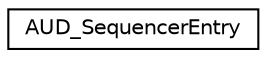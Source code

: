 digraph G
{
  edge [fontname="Helvetica",fontsize="10",labelfontname="Helvetica",labelfontsize="10"];
  node [fontname="Helvetica",fontsize="10",shape=record];
  rankdir=LR;
  Node1 [label="AUD_SequencerEntry",height=0.2,width=0.4,color="black", fillcolor="white", style="filled",URL="$da/da1/classAUD__SequencerEntry.html"];
}
